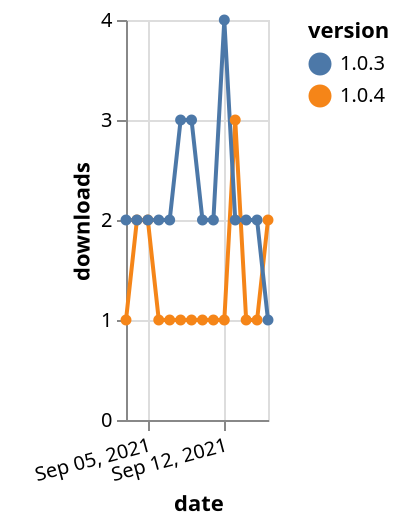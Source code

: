 {"$schema": "https://vega.github.io/schema/vega-lite/v5.json", "description": "A simple bar chart with embedded data.", "data": {"values": [{"date": "2021-09-03", "total": 536, "delta": 1, "version": "1.0.4"}, {"date": "2021-09-04", "total": 538, "delta": 2, "version": "1.0.4"}, {"date": "2021-09-05", "total": 540, "delta": 2, "version": "1.0.4"}, {"date": "2021-09-06", "total": 541, "delta": 1, "version": "1.0.4"}, {"date": "2021-09-07", "total": 542, "delta": 1, "version": "1.0.4"}, {"date": "2021-09-08", "total": 543, "delta": 1, "version": "1.0.4"}, {"date": "2021-09-09", "total": 544, "delta": 1, "version": "1.0.4"}, {"date": "2021-09-10", "total": 545, "delta": 1, "version": "1.0.4"}, {"date": "2021-09-11", "total": 546, "delta": 1, "version": "1.0.4"}, {"date": "2021-09-12", "total": 547, "delta": 1, "version": "1.0.4"}, {"date": "2021-09-13", "total": 550, "delta": 3, "version": "1.0.4"}, {"date": "2021-09-14", "total": 551, "delta": 1, "version": "1.0.4"}, {"date": "2021-09-15", "total": 552, "delta": 1, "version": "1.0.4"}, {"date": "2021-09-16", "total": 554, "delta": 2, "version": "1.0.4"}, {"date": "2021-09-03", "total": 2559, "delta": 2, "version": "1.0.3"}, {"date": "2021-09-04", "total": 2561, "delta": 2, "version": "1.0.3"}, {"date": "2021-09-05", "total": 2563, "delta": 2, "version": "1.0.3"}, {"date": "2021-09-06", "total": 2565, "delta": 2, "version": "1.0.3"}, {"date": "2021-09-07", "total": 2567, "delta": 2, "version": "1.0.3"}, {"date": "2021-09-08", "total": 2570, "delta": 3, "version": "1.0.3"}, {"date": "2021-09-09", "total": 2573, "delta": 3, "version": "1.0.3"}, {"date": "2021-09-10", "total": 2575, "delta": 2, "version": "1.0.3"}, {"date": "2021-09-11", "total": 2577, "delta": 2, "version": "1.0.3"}, {"date": "2021-09-12", "total": 2581, "delta": 4, "version": "1.0.3"}, {"date": "2021-09-13", "total": 2583, "delta": 2, "version": "1.0.3"}, {"date": "2021-09-14", "total": 2585, "delta": 2, "version": "1.0.3"}, {"date": "2021-09-15", "total": 2587, "delta": 2, "version": "1.0.3"}, {"date": "2021-09-16", "total": 2588, "delta": 1, "version": "1.0.3"}]}, "width": "container", "mark": {"type": "line", "point": {"filled": true}}, "encoding": {"x": {"field": "date", "type": "temporal", "timeUnit": "yearmonthdate", "title": "date", "axis": {"labelAngle": -15}}, "y": {"field": "delta", "type": "quantitative", "title": "downloads"}, "color": {"field": "version", "type": "nominal"}, "tooltip": {"field": "delta"}}}